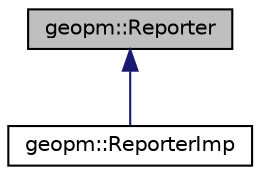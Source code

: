 digraph "geopm::Reporter"
{
 // LATEX_PDF_SIZE
  edge [fontname="Helvetica",fontsize="10",labelfontname="Helvetica",labelfontsize="10"];
  node [fontname="Helvetica",fontsize="10",shape=record];
  Node1 [label="geopm::Reporter",height=0.2,width=0.4,color="black", fillcolor="grey75", style="filled", fontcolor="black",tooltip="A class used by the Controller to format the report at the end of a run. Most of the information for ..."];
  Node1 -> Node2 [dir="back",color="midnightblue",fontsize="10",style="solid",fontname="Helvetica"];
  Node2 [label="geopm::ReporterImp",height=0.2,width=0.4,color="black", fillcolor="white", style="filled",URL="$classgeopm_1_1_reporter_imp.html",tooltip=" "];
}

